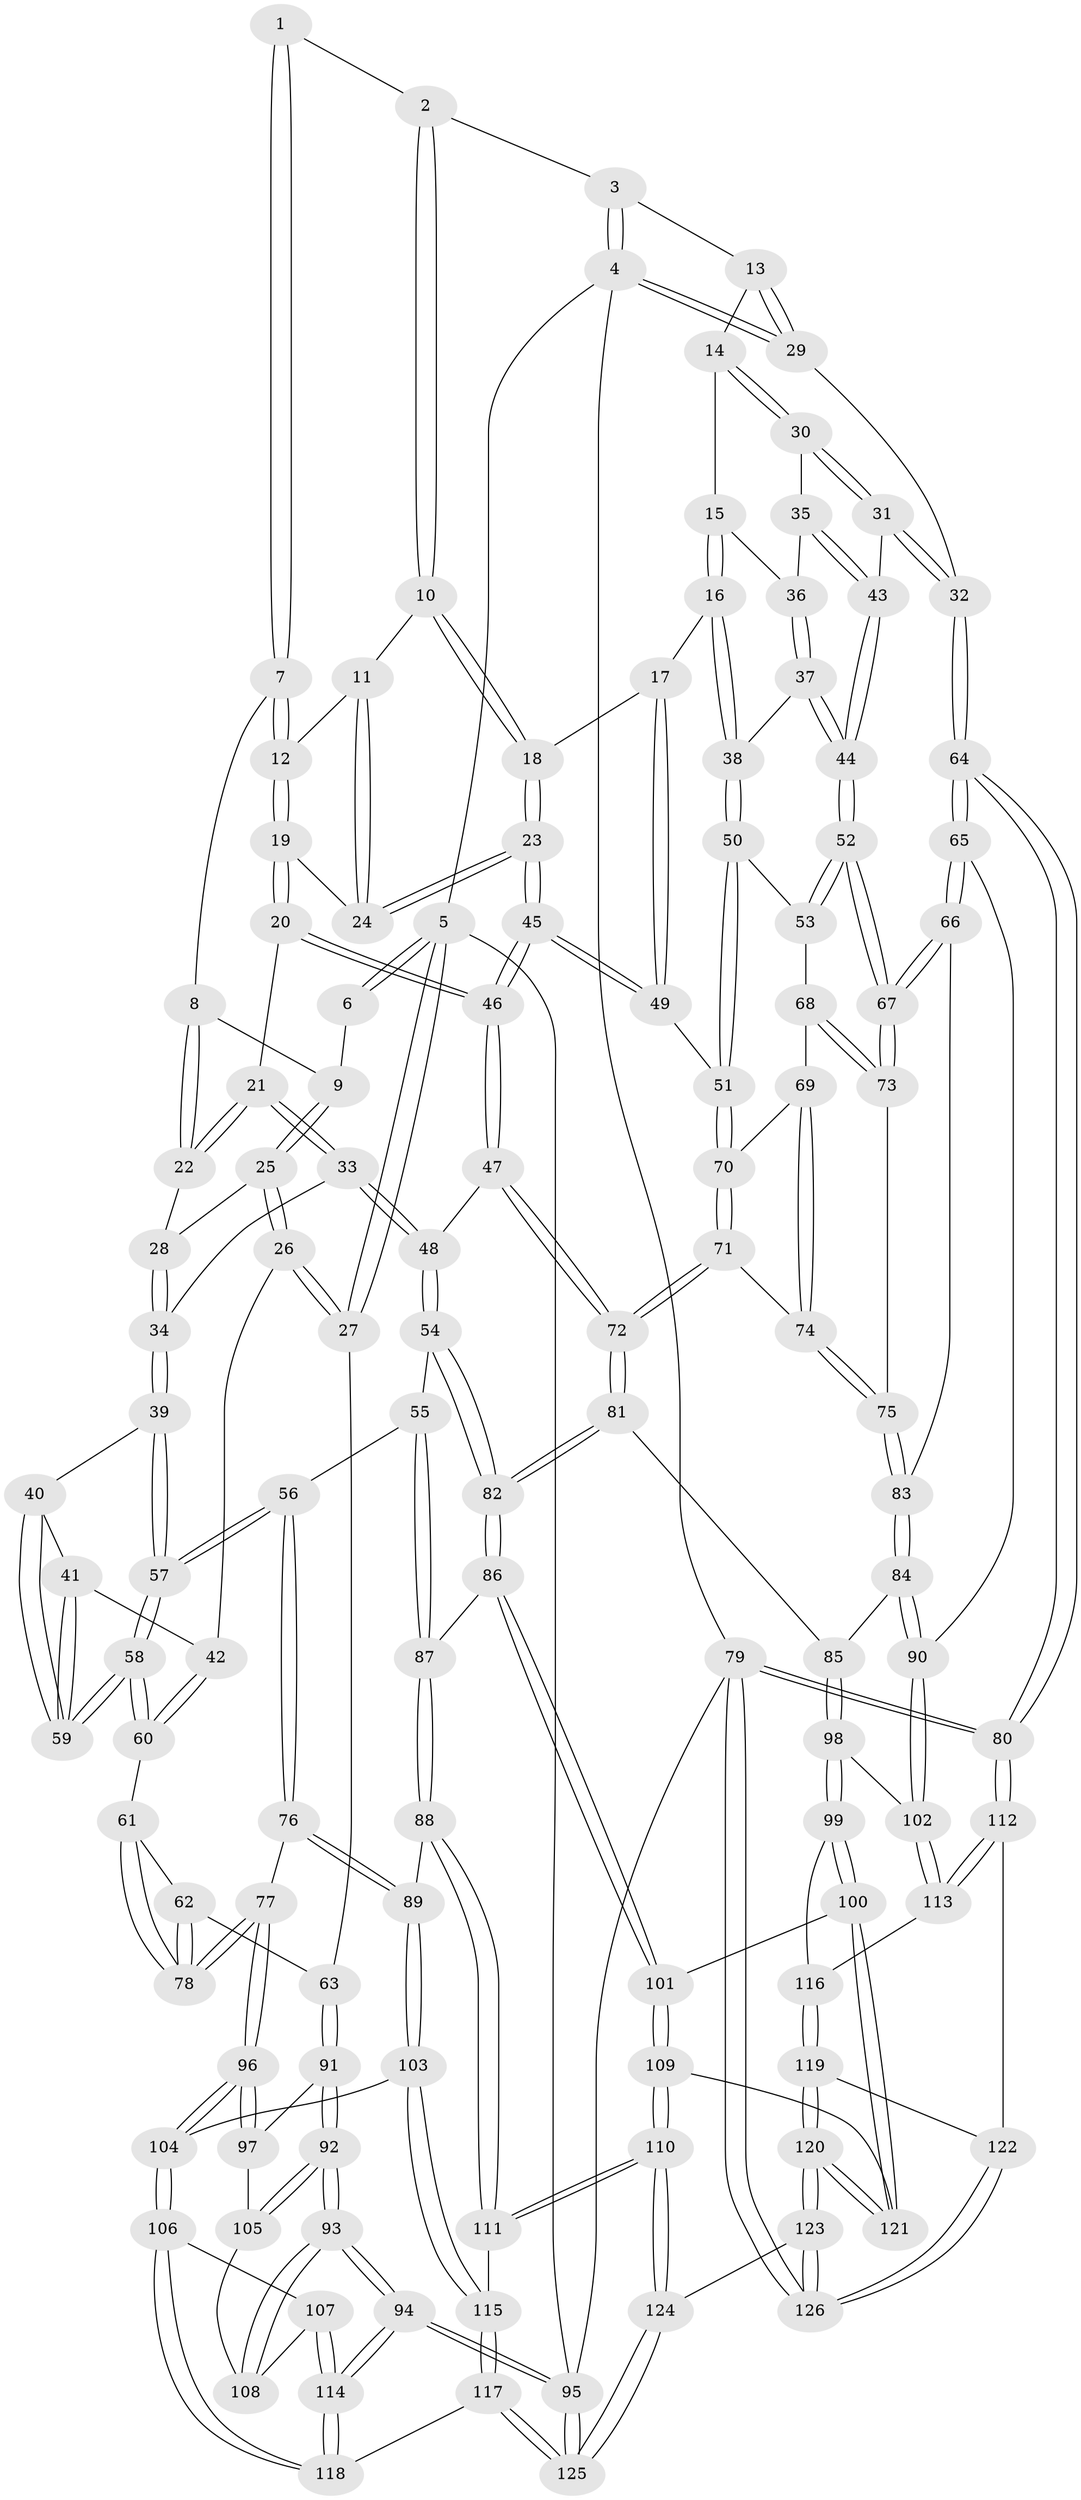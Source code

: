 // coarse degree distribution, {4: 0.52, 6: 0.08, 5: 0.3333333333333333, 3: 0.06666666666666667}
// Generated by graph-tools (version 1.1) at 2025/52/02/27/25 19:52:41]
// undirected, 126 vertices, 312 edges
graph export_dot {
graph [start="1"]
  node [color=gray90,style=filled];
  1 [pos="+0.42705714187947924+0"];
  2 [pos="+0.6791180424186027+0"];
  3 [pos="+0.7122435234490988+0"];
  4 [pos="+1+0"];
  5 [pos="+0+0"];
  6 [pos="+0.17263095457750413+0"];
  7 [pos="+0.37422105013816076+0.05452265154674959"];
  8 [pos="+0.3433709360764649+0.07919246887219371"];
  9 [pos="+0.173306995660972+0.04805976838934185"];
  10 [pos="+0.6276290847361538+0"];
  11 [pos="+0.599406313211152+0.017132653500393655"];
  12 [pos="+0.4618660677178794+0.11687555982549087"];
  13 [pos="+0.8434817397916542+0.048806766549819657"];
  14 [pos="+0.8454540403840791+0.09533520549015449"];
  15 [pos="+0.8186638822099594+0.14758159669979645"];
  16 [pos="+0.7332461500938822+0.21716496090642257"];
  17 [pos="+0.6969735525788959+0.2155349515663389"];
  18 [pos="+0.6799145097920182+0.2092914896579275"];
  19 [pos="+0.45778743404851324+0.19288311564133395"];
  20 [pos="+0.4507532454210794+0.20904489314235206"];
  21 [pos="+0.3876377709576483+0.2153967351607783"];
  22 [pos="+0.3363503299023153+0.13985356817106356"];
  23 [pos="+0.6143575659534649+0.2440417725665601"];
  24 [pos="+0.556988148850766+0.16490399002580314"];
  25 [pos="+0.1371691957801684+0.12829086176095886"];
  26 [pos="+0.08599445005566365+0.17772179150305156"];
  27 [pos="+0+0.22155456544712293"];
  28 [pos="+0.2617795431431463+0.17202952235743268"];
  29 [pos="+1+0.10900954069909727"];
  30 [pos="+0.9348533764384279+0.17588718073985632"];
  31 [pos="+1+0.21804136162980656"];
  32 [pos="+1+0.21360542957502596"];
  33 [pos="+0.3253237237175115+0.2778786072535615"];
  34 [pos="+0.31049826934745495+0.2788993867193424"];
  35 [pos="+0.8822849833593988+0.24067032029278076"];
  36 [pos="+0.8479999987685464+0.21245870879090428"];
  37 [pos="+0.820909305653622+0.2619844021023933"];
  38 [pos="+0.7615738216566831+0.2530949056947095"];
  39 [pos="+0.30384669521088+0.2825271109891298"];
  40 [pos="+0.2877436140573703+0.28505094380964136"];
  41 [pos="+0.16309332242651228+0.27330290179368566"];
  42 [pos="+0.1611247712864363+0.2721155049268762"];
  43 [pos="+0.8934941327689161+0.30053579979259015"];
  44 [pos="+0.884494646671266+0.31476494796083965"];
  45 [pos="+0.5534511747254012+0.3175205628866866"];
  46 [pos="+0.5361428463365917+0.33110324589611995"];
  47 [pos="+0.519845020022557+0.39618212670896386"];
  48 [pos="+0.4380305575374874+0.4155289643006377"];
  49 [pos="+0.700317496293439+0.33496473638149565"];
  50 [pos="+0.7785742388761856+0.3483887471974581"];
  51 [pos="+0.7268955297129359+0.3674879385836189"];
  52 [pos="+0.8762125739595927+0.3561360133123366"];
  53 [pos="+0.8038642939980557+0.3570161156915695"];
  54 [pos="+0.39110858705159335+0.45501259738617333"];
  55 [pos="+0.3022212780596273+0.506029537748401"];
  56 [pos="+0.2823155948731086+0.5087320943976034"];
  57 [pos="+0.27772082620628047+0.5012579717031408"];
  58 [pos="+0.21964090654460722+0.4387638045762012"];
  59 [pos="+0.21604258101660564+0.40586019906775433"];
  60 [pos="+0.09982171647611374+0.415669602364068"];
  61 [pos="+0.0731657943009465+0.42375021554869663"];
  62 [pos="+0+0.42946266165296626"];
  63 [pos="+0+0.42068788375490784"];
  64 [pos="+1+0.5294304594589528"];
  65 [pos="+1+0.5300132354118764"];
  66 [pos="+0.9758255508159016+0.46998563731392673"];
  67 [pos="+0.9389320842087462+0.4462689591303404"];
  68 [pos="+0.7907490539557873+0.41837777218607464"];
  69 [pos="+0.7509744923223931+0.43791199887819465"];
  70 [pos="+0.717807056475973+0.3835292583066164"];
  71 [pos="+0.6211059123210042+0.447012014544399"];
  72 [pos="+0.5759594050657717+0.45672276093197955"];
  73 [pos="+0.8152140307853467+0.47349732818241824"];
  74 [pos="+0.7551366624609348+0.4924975049492198"];
  75 [pos="+0.76677781449029+0.5054005127484894"];
  76 [pos="+0.24920675361341274+0.5558193232157609"];
  77 [pos="+0.18756789886157182+0.5987463586028523"];
  78 [pos="+0.1862314062897108+0.5976564698710541"];
  79 [pos="+1+1"];
  80 [pos="+1+0.8452404868065398"];
  81 [pos="+0.5776405781561884+0.4714941285170067"];
  82 [pos="+0.503493488841725+0.6290657938927895"];
  83 [pos="+0.7626461419519209+0.5780970699137377"];
  84 [pos="+0.7613810787274196+0.5825497697820102"];
  85 [pos="+0.6949367853914798+0.611970644023394"];
  86 [pos="+0.49616726815055223+0.6601915087147213"];
  87 [pos="+0.4678651368970508+0.6673635010579767"];
  88 [pos="+0.415107052034918+0.7163632313333473"];
  89 [pos="+0.33736994167314804+0.6886202650668041"];
  90 [pos="+0.8841089696192381+0.6639167239612022"];
  91 [pos="+0+0.4372006959314112"];
  92 [pos="+0+0.6812074774862096"];
  93 [pos="+0+0.720554794971242"];
  94 [pos="+0+1"];
  95 [pos="+0+1"];
  96 [pos="+0.17144732771118984+0.6290576263370974"];
  97 [pos="+0.10668063286990619+0.6467400551014794"];
  98 [pos="+0.6559994507380302+0.6990210865312427"];
  99 [pos="+0.6490464420865831+0.7112807420903072"];
  100 [pos="+0.6193422986259695+0.7224083671519563"];
  101 [pos="+0.576924659263852+0.707726729833357"];
  102 [pos="+0.8796070017569454+0.6771587319552107"];
  103 [pos="+0.2457764877709078+0.7584428054155589"];
  104 [pos="+0.19750575656927943+0.7290685028433265"];
  105 [pos="+0.07689052058600032+0.6690484786059856"];
  106 [pos="+0.1464190059457885+0.7854403831947614"];
  107 [pos="+0.06420122023390326+0.744601722521658"];
  108 [pos="+0.06511398828851811+0.7254328521037819"];
  109 [pos="+0.4665238703934975+0.8400371800528443"];
  110 [pos="+0.3875658699996195+0.8555963733189526"];
  111 [pos="+0.3865826338318144+0.8531271072878159"];
  112 [pos="+0.9063655829680304+0.8420672865467377"];
  113 [pos="+0.8670669326598671+0.7322557681445073"];
  114 [pos="+0+0.8974129125482614"];
  115 [pos="+0.2701520171934595+0.7957532175543449"];
  116 [pos="+0.7267700163148698+0.7640506403788891"];
  117 [pos="+0.18465944828394837+0.9019972476582345"];
  118 [pos="+0.12283760879640034+0.857348757594136"];
  119 [pos="+0.7443366743916756+0.8327527808746474"];
  120 [pos="+0.6406122703502123+0.9892376604649953"];
  121 [pos="+0.5971095863970017+0.8586631114001779"];
  122 [pos="+0.8772991443073038+0.8767610732728034"];
  123 [pos="+0.6409008011919093+1"];
  124 [pos="+0.3650769749782331+1"];
  125 [pos="+0.31712109939191013+1"];
  126 [pos="+0.7825554885358312+1"];
  1 -- 2;
  1 -- 7;
  1 -- 7;
  2 -- 3;
  2 -- 10;
  2 -- 10;
  3 -- 4;
  3 -- 4;
  3 -- 13;
  4 -- 5;
  4 -- 29;
  4 -- 29;
  4 -- 79;
  5 -- 6;
  5 -- 6;
  5 -- 27;
  5 -- 27;
  5 -- 95;
  6 -- 9;
  7 -- 8;
  7 -- 12;
  7 -- 12;
  8 -- 9;
  8 -- 22;
  8 -- 22;
  9 -- 25;
  9 -- 25;
  10 -- 11;
  10 -- 18;
  10 -- 18;
  11 -- 12;
  11 -- 24;
  11 -- 24;
  12 -- 19;
  12 -- 19;
  13 -- 14;
  13 -- 29;
  13 -- 29;
  14 -- 15;
  14 -- 30;
  14 -- 30;
  15 -- 16;
  15 -- 16;
  15 -- 36;
  16 -- 17;
  16 -- 38;
  16 -- 38;
  17 -- 18;
  17 -- 49;
  17 -- 49;
  18 -- 23;
  18 -- 23;
  19 -- 20;
  19 -- 20;
  19 -- 24;
  20 -- 21;
  20 -- 46;
  20 -- 46;
  21 -- 22;
  21 -- 22;
  21 -- 33;
  21 -- 33;
  22 -- 28;
  23 -- 24;
  23 -- 24;
  23 -- 45;
  23 -- 45;
  25 -- 26;
  25 -- 26;
  25 -- 28;
  26 -- 27;
  26 -- 27;
  26 -- 42;
  27 -- 63;
  28 -- 34;
  28 -- 34;
  29 -- 32;
  30 -- 31;
  30 -- 31;
  30 -- 35;
  31 -- 32;
  31 -- 32;
  31 -- 43;
  32 -- 64;
  32 -- 64;
  33 -- 34;
  33 -- 48;
  33 -- 48;
  34 -- 39;
  34 -- 39;
  35 -- 36;
  35 -- 43;
  35 -- 43;
  36 -- 37;
  36 -- 37;
  37 -- 38;
  37 -- 44;
  37 -- 44;
  38 -- 50;
  38 -- 50;
  39 -- 40;
  39 -- 57;
  39 -- 57;
  40 -- 41;
  40 -- 59;
  40 -- 59;
  41 -- 42;
  41 -- 59;
  41 -- 59;
  42 -- 60;
  42 -- 60;
  43 -- 44;
  43 -- 44;
  44 -- 52;
  44 -- 52;
  45 -- 46;
  45 -- 46;
  45 -- 49;
  45 -- 49;
  46 -- 47;
  46 -- 47;
  47 -- 48;
  47 -- 72;
  47 -- 72;
  48 -- 54;
  48 -- 54;
  49 -- 51;
  50 -- 51;
  50 -- 51;
  50 -- 53;
  51 -- 70;
  51 -- 70;
  52 -- 53;
  52 -- 53;
  52 -- 67;
  52 -- 67;
  53 -- 68;
  54 -- 55;
  54 -- 82;
  54 -- 82;
  55 -- 56;
  55 -- 87;
  55 -- 87;
  56 -- 57;
  56 -- 57;
  56 -- 76;
  56 -- 76;
  57 -- 58;
  57 -- 58;
  58 -- 59;
  58 -- 59;
  58 -- 60;
  58 -- 60;
  60 -- 61;
  61 -- 62;
  61 -- 78;
  61 -- 78;
  62 -- 63;
  62 -- 78;
  62 -- 78;
  63 -- 91;
  63 -- 91;
  64 -- 65;
  64 -- 65;
  64 -- 80;
  64 -- 80;
  65 -- 66;
  65 -- 66;
  65 -- 90;
  66 -- 67;
  66 -- 67;
  66 -- 83;
  67 -- 73;
  67 -- 73;
  68 -- 69;
  68 -- 73;
  68 -- 73;
  69 -- 70;
  69 -- 74;
  69 -- 74;
  70 -- 71;
  70 -- 71;
  71 -- 72;
  71 -- 72;
  71 -- 74;
  72 -- 81;
  72 -- 81;
  73 -- 75;
  74 -- 75;
  74 -- 75;
  75 -- 83;
  75 -- 83;
  76 -- 77;
  76 -- 89;
  76 -- 89;
  77 -- 78;
  77 -- 78;
  77 -- 96;
  77 -- 96;
  79 -- 80;
  79 -- 80;
  79 -- 126;
  79 -- 126;
  79 -- 95;
  80 -- 112;
  80 -- 112;
  81 -- 82;
  81 -- 82;
  81 -- 85;
  82 -- 86;
  82 -- 86;
  83 -- 84;
  83 -- 84;
  84 -- 85;
  84 -- 90;
  84 -- 90;
  85 -- 98;
  85 -- 98;
  86 -- 87;
  86 -- 101;
  86 -- 101;
  87 -- 88;
  87 -- 88;
  88 -- 89;
  88 -- 111;
  88 -- 111;
  89 -- 103;
  89 -- 103;
  90 -- 102;
  90 -- 102;
  91 -- 92;
  91 -- 92;
  91 -- 97;
  92 -- 93;
  92 -- 93;
  92 -- 105;
  92 -- 105;
  93 -- 94;
  93 -- 94;
  93 -- 108;
  93 -- 108;
  94 -- 95;
  94 -- 95;
  94 -- 114;
  94 -- 114;
  95 -- 125;
  95 -- 125;
  96 -- 97;
  96 -- 97;
  96 -- 104;
  96 -- 104;
  97 -- 105;
  98 -- 99;
  98 -- 99;
  98 -- 102;
  99 -- 100;
  99 -- 100;
  99 -- 116;
  100 -- 101;
  100 -- 121;
  100 -- 121;
  101 -- 109;
  101 -- 109;
  102 -- 113;
  102 -- 113;
  103 -- 104;
  103 -- 115;
  103 -- 115;
  104 -- 106;
  104 -- 106;
  105 -- 108;
  106 -- 107;
  106 -- 118;
  106 -- 118;
  107 -- 108;
  107 -- 114;
  107 -- 114;
  109 -- 110;
  109 -- 110;
  109 -- 121;
  110 -- 111;
  110 -- 111;
  110 -- 124;
  110 -- 124;
  111 -- 115;
  112 -- 113;
  112 -- 113;
  112 -- 122;
  113 -- 116;
  114 -- 118;
  114 -- 118;
  115 -- 117;
  115 -- 117;
  116 -- 119;
  116 -- 119;
  117 -- 118;
  117 -- 125;
  117 -- 125;
  119 -- 120;
  119 -- 120;
  119 -- 122;
  120 -- 121;
  120 -- 121;
  120 -- 123;
  120 -- 123;
  122 -- 126;
  122 -- 126;
  123 -- 124;
  123 -- 126;
  123 -- 126;
  124 -- 125;
  124 -- 125;
}
